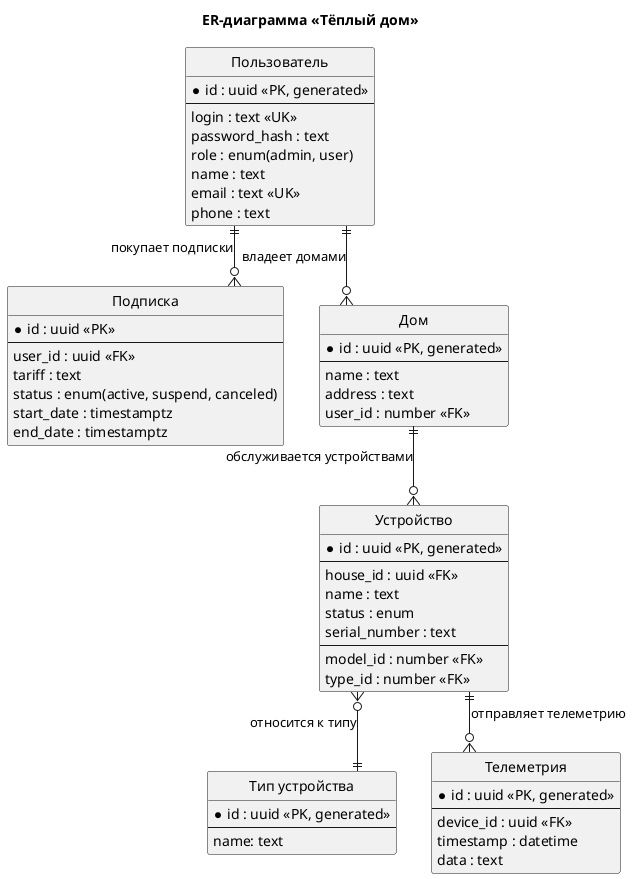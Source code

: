 @startuml

hide circle
skinparam linetype ortho

title ER-диаграмма «Тёплый дом»

entity "Пользователь" as User {
    * id : uuid <<PK, generated>>
    --
    login : text <<UK>>
    password_hash : text
    role : enum(admin, user)
    name : text
    email : text <<UK>>
    phone : text
}

entity "Подписка" as Subscription{
  *id : uuid <<PK>>
  --
  user_id : uuid <<FK>>
  tariff : text
  status : enum(active, suspend, canceled)
  start_date : timestamptz
  end_date : timestamptz
}

entity "Дом" as House {
    * id : uuid <<PK, generated>>
    --
    name : text
    address : text
    user_id : number <<FK>>
}

entity "Устройство" as Device {
    * id : uuid <<PK, generated>>
    --
    house_id : uuid <<FK>>
    name : text
    status : enum
    serial_number : text
    --
    model_id : number <<FK>>
    type_id : number <<FK>>
}

entity "Тип устройства" as DeviceType {
    * id : uuid <<PK, generated>>
    --
    name: text
}

entity "Телеметрия" as TelemetryData {
    * id : uuid <<PK, generated>>
    --
    device_id : uuid <<FK>>
    timestamp : datetime
    data : text
}

User ||--o{ House : "владеет домами"
User ||--o{ Subscription : "покупает подписки"
House ||--o{ Device : "обслуживается устройствами"
Device }o--|| DeviceType : "относится к типу"
Device ||--o{ TelemetryData : "отправляет телеметрию"

@enduml
